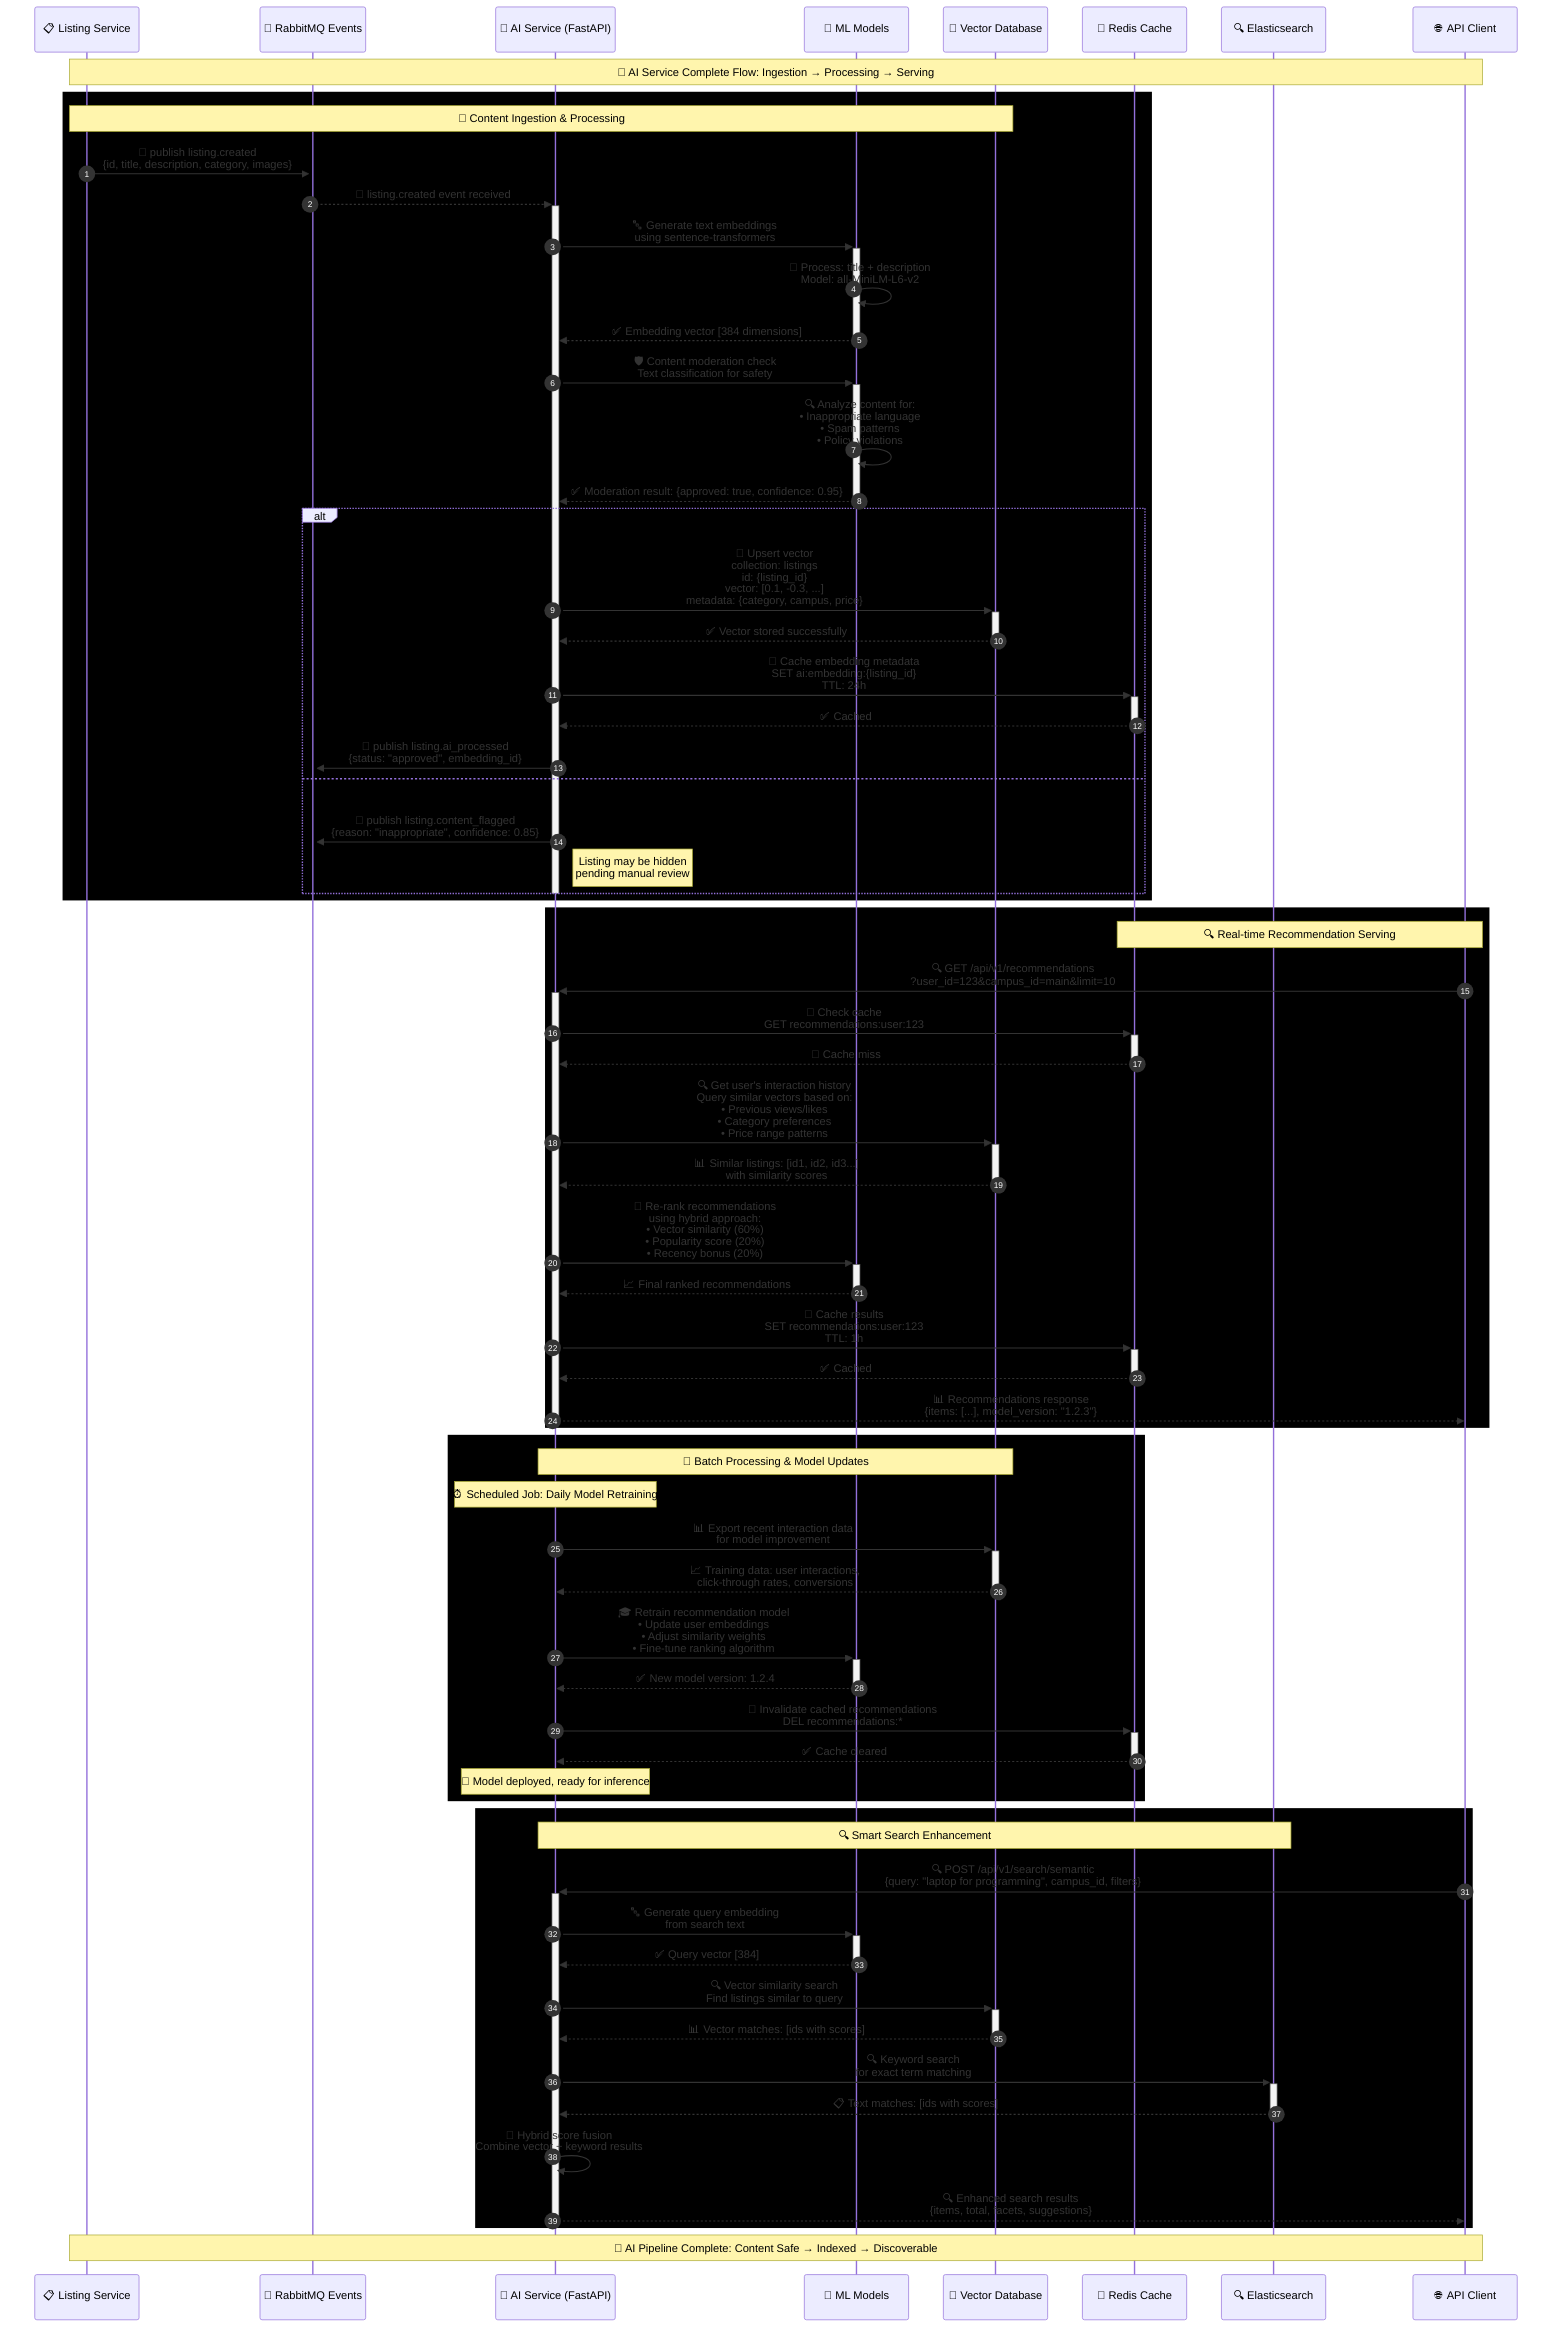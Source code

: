 %% UniBazzar — AI Service Flow (FastAPI) flow: embeddings, vector DB, recommend endpoint
%% Author: UniBazzar-Team

sequenceDiagram
  autonumber
  participant L as 📋 Listing Service
  participant I as 📨 RabbitMQ Events
  participant AI as 🤖 AI Service (FastAPI)
  participant ML as 🧠 ML Models
  participant VDB as 🔮 Vector Database
  participant CACHE as 🚀 Redis Cache
  participant ES as 🔍 Elasticsearch
  participant API as 🌐 API Client

  Note over L,API: 🎯 AI Service Complete Flow: Ingestion → Processing → Serving

  rect rgba(0, 0, 0)
    Note over L,VDB: 📝 Content Ingestion & Processing
    L->>+I: 📨 publish listing.created<br/>{id, title, description, category, images}
    I-->>+AI: 🎯 listing.created event received
    
    AI->>+ML: 🔤 Generate text embeddings<br/>using sentence-transformers
    ML->>ML: 🧠 Process: title + description<br/>Model: all-MiniLM-L6-v2
    ML-->>-AI: ✅ Embedding vector [384 dimensions]
    
    AI->>+ML: 🛡️ Content moderation check<br/>Text classification for safety
    ML->>ML: 🔍 Analyze content for:<br/>• Inappropriate language<br/>• Spam patterns<br/>• Policy violations
    ML-->>-AI: ✅ Moderation result: {approved: true, confidence: 0.95}
    
    alt ✅ Content Approved
      AI->>+VDB: 💾 Upsert vector<br/>collection: listings<br/>id: {listing_id}<br/>vector: [0.1, -0.3, ...]<br/>metadata: {category, campus, price}
      VDB-->>-AI: ✅ Vector stored successfully
      
      AI->>+CACHE: 🚀 Cache embedding metadata<br/>SET ai:embedding:{listing_id}<br/>TTL: 24h
      CACHE-->>-AI: ✅ Cached
      
      AI->>I: 📨 publish listing.ai_processed<br/>{status: "approved", embedding_id}
      
    else 🚨 Content Flagged
      AI->>I: 📨 publish listing.content_flagged<br/>{reason: "inappropriate", confidence: 0.85}
      Note right of AI: Listing may be hidden<br/>pending manual review
    end
    deactivate AI
  end

  rect rgba(0, 0, 0)
    Note over API,CACHE: 🔍 Real-time Recommendation Serving
    API->>+AI: 🔍 GET /api/v1/recommendations<br/>?user_id=123&campus_id=main&limit=10
    
    AI->>+CACHE: 🚀 Check cache<br/>GET recommendations:user:123
    CACHE-->>-AI: 🎯 Cache miss
    
    AI->>+VDB: 🔍 Get user's interaction history<br/>Query similar vectors based on:<br/>• Previous views/likes<br/>• Category preferences<br/>• Price range patterns
    VDB-->>-AI: 📊 Similar listings: [id1, id2, id3...]<br/>with similarity scores
    
    AI->>+ML: 🎯 Re-rank recommendations<br/>using hybrid approach:<br/>• Vector similarity (60%)<br/>• Popularity score (20%)<br/>• Recency bonus (20%)
    ML-->>-AI: 📈 Final ranked recommendations
    
    AI->>+CACHE: 🚀 Cache results<br/>SET recommendations:user:123<br/>TTL: 1h
    CACHE-->>-AI: ✅ Cached
    
    AI-->>-API: 📊 Recommendations response<br/>{items: [...], model_version: "1.2.3"}
  end

  rect rgba(0, 0, 0, 1)
    Note over AI,VDB: 🔄 Batch Processing & Model Updates
    
    Note over AI: ⏰ Scheduled Job: Daily Model Retraining
    AI->>+VDB: 📊 Export recent interaction data<br/>for model improvement
    VDB-->>-AI: 📈 Training data: user interactions,<br/>click-through rates, conversions
    
    AI->>+ML: 🎓 Retrain recommendation model<br/>• Update user embeddings<br/>• Adjust similarity weights<br/>• Fine-tune ranking algorithm
    ML-->>-AI: ✅ New model version: 1.2.4
    
    AI->>+CACHE: 🧹 Invalidate cached recommendations<br/>DEL recommendations:*
    CACHE-->>-AI: ✅ Cache cleared
    
    Note over AI: 🔄 Model deployed, ready for inference
  end

  rect rgba(0, 0, 0, 1)
    Note over AI,ES: 🔍 Smart Search Enhancement
    API->>+AI: 🔍 POST /api/v1/search/semantic<br/>{query: "laptop for programming", campus_id, filters}
    
    AI->>+ML: 🔤 Generate query embedding<br/>from search text
    ML-->>-AI: ✅ Query vector [384]
    
    AI->>+VDB: 🔍 Vector similarity search<br/>Find listings similar to query
    VDB-->>-AI: 📊 Vector matches: [ids with scores]
    
    AI->>+ES: 🔍 Keyword search<br/>for exact term matching
    ES-->>-AI: 📋 Text matches: [ids with scores]
    
    AI->>AI: 🎯 Hybrid score fusion<br/>Combine vector + keyword results
    
    AI-->>-API: 🔍 Enhanced search results<br/>{items, total, facets, suggestions}
  end

  Note over L,API: 🎊 AI Pipeline Complete: Content Safe → Indexed → Discoverable